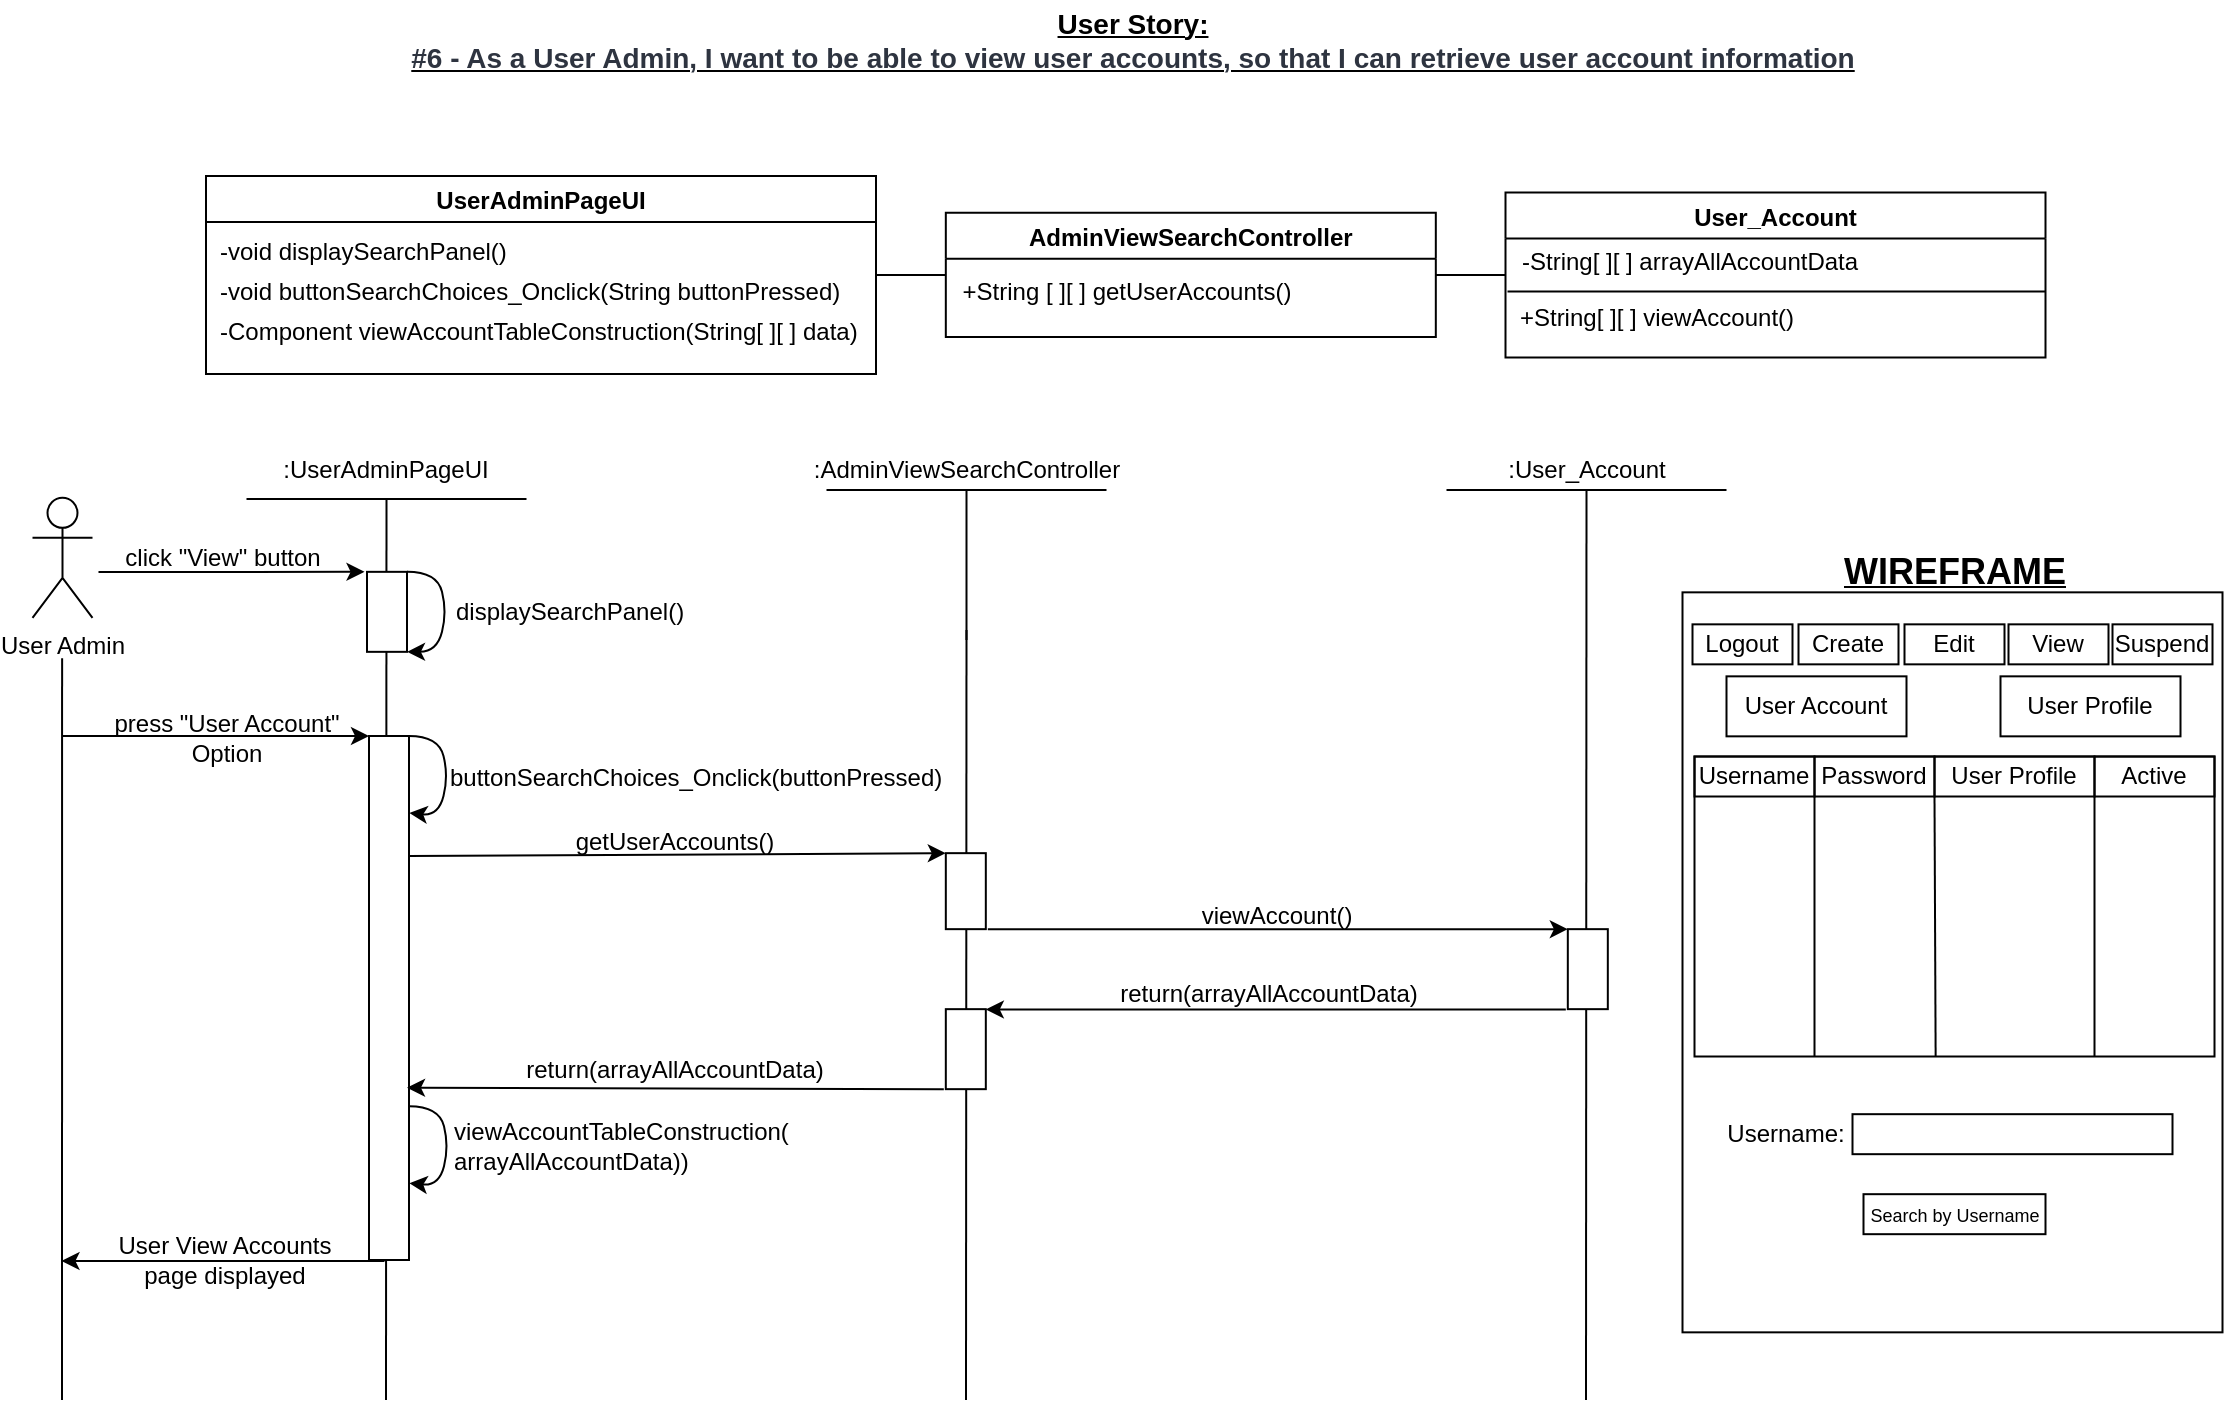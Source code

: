<mxfile version="18.0.4" type="device"><diagram id="1YwtTbQ3Z7pTjlXF4-N0" name="Page-1"><mxGraphModel dx="487" dy="580" grid="1" gridSize="10" guides="1" tooltips="1" connect="1" arrows="1" fold="1" page="1" pageScale="1" pageWidth="1169" pageHeight="827" math="0" shadow="0"><root><mxCell id="0"/><mxCell id="1" parent="0"/><mxCell id="FNsslEbhDlVYFLrhWBJ4-193" value="" style="endArrow=none;html=1;rounded=0;startArrow=none;" parent="1" edge="1"><mxGeometry width="50" height="50" relative="1" as="geometry"><mxPoint x="500" y="710" as="sourcePoint"/><mxPoint x="500.25" y="325" as="targetPoint"/></mxGeometry></mxCell><mxCell id="haLUxBjH6cShnl7Ug6Ql-109" value="" style="rounded=0;whiteSpace=wrap;html=1;" parent="1" vertex="1"><mxGeometry x="858.25" y="306.17" width="270" height="370" as="geometry"/></mxCell><mxCell id="3snV8VC3OuR5L-uNEUc_-36" value="" style="rounded=0;whiteSpace=wrap;html=1;labelBackgroundColor=#FFFFFF;fillColor=none;" parent="1" vertex="1"><mxGeometry x="864.25" y="388.25" width="260" height="150" as="geometry"/></mxCell><mxCell id="haLUxBjH6cShnl7Ug6Ql-2" value="UserAdminPageUI" style="swimlane;" parent="1" vertex="1"><mxGeometry x="120" y="98" width="335" height="99" as="geometry"/></mxCell><mxCell id="haLUxBjH6cShnl7Ug6Ql-16" value="-void displaySearchPanel()" style="text;html=1;align=left;verticalAlign=middle;resizable=0;points=[];autosize=1;strokeColor=none;fillColor=none;" parent="haLUxBjH6cShnl7Ug6Ql-2" vertex="1"><mxGeometry x="5" y="28" width="160" height="20" as="geometry"/></mxCell><mxCell id="FNsslEbhDlVYFLrhWBJ4-34" value="-Component viewAccountTableConstruction(String[ ][ ] data)" style="text;html=1;align=left;verticalAlign=middle;resizable=0;points=[];autosize=1;strokeColor=none;fillColor=none;" parent="haLUxBjH6cShnl7Ug6Ql-2" vertex="1"><mxGeometry x="5" y="68" width="330" height="20" as="geometry"/></mxCell><mxCell id="F18tKvdH8fJfBvkD1JJA-11" value="-void buttonSearchChoices_Onclick(String buttonPressed)" style="text;html=1;align=left;verticalAlign=middle;resizable=0;points=[];autosize=1;strokeColor=none;fillColor=none;" parent="haLUxBjH6cShnl7Ug6Ql-2" vertex="1"><mxGeometry x="5" y="48" width="330" height="20" as="geometry"/></mxCell><mxCell id="haLUxBjH6cShnl7Ug6Ql-3" value="AdminViewSearchController" style="swimlane;" parent="1" vertex="1"><mxGeometry x="489.91" y="116.43" width="245" height="62.13" as="geometry"/></mxCell><mxCell id="FNsslEbhDlVYFLrhWBJ4-176" value="&lt;div style=&quot;text-align: left&quot;&gt;+String [ ][ ] getUserAccounts()&lt;/div&gt;" style="text;html=1;align=center;verticalAlign=middle;resizable=0;points=[];autosize=1;strokeColor=none;fillColor=none;" parent="haLUxBjH6cShnl7Ug6Ql-3" vertex="1"><mxGeometry y="29.57" width="180" height="20" as="geometry"/></mxCell><mxCell id="haLUxBjH6cShnl7Ug6Ql-4" value="User_Account" style="swimlane;" parent="1" vertex="1"><mxGeometry x="769.75" y="106.25" width="270" height="82.5" as="geometry"/></mxCell><mxCell id="haLUxBjH6cShnl7Ug6Ql-23" value="" style="endArrow=none;html=1;rounded=0;" parent="haLUxBjH6cShnl7Ug6Ql-4" edge="1"><mxGeometry width="50" height="50" relative="1" as="geometry"><mxPoint x="1" y="49.5" as="sourcePoint"/><mxPoint x="270" y="49.5" as="targetPoint"/></mxGeometry></mxCell><mxCell id="3snV8VC3OuR5L-uNEUc_-46" value="&lt;div style=&quot;text-align: left&quot;&gt;&lt;span&gt;+String[ ][ ] viewAccount(&lt;/span&gt;&lt;span&gt;)&lt;/span&gt;&lt;/div&gt;" style="text;html=1;align=center;verticalAlign=middle;resizable=0;points=[];autosize=1;strokeColor=none;fillColor=none;" parent="haLUxBjH6cShnl7Ug6Ql-4" vertex="1"><mxGeometry y="52.5" width="150" height="20" as="geometry"/></mxCell><mxCell id="haLUxBjH6cShnl7Ug6Ql-25" value="" style="endArrow=none;html=1;rounded=0;entryX=0;entryY=0.5;entryDx=0;entryDy=0;exitX=1;exitY=0.5;exitDx=0;exitDy=0;" parent="1" source="haLUxBjH6cShnl7Ug6Ql-2" target="haLUxBjH6cShnl7Ug6Ql-3" edge="1"><mxGeometry width="50" height="50" relative="1" as="geometry"><mxPoint x="440" y="146" as="sourcePoint"/><mxPoint x="470" y="146" as="targetPoint"/></mxGeometry></mxCell><mxCell id="haLUxBjH6cShnl7Ug6Ql-26" value="" style="endArrow=none;html=1;rounded=0;entryX=0;entryY=0.5;entryDx=0;entryDy=0;exitX=1;exitY=0.5;exitDx=0;exitDy=0;" parent="1" source="haLUxBjH6cShnl7Ug6Ql-3" target="haLUxBjH6cShnl7Ug6Ql-4" edge="1"><mxGeometry width="50" height="50" relative="1" as="geometry"><mxPoint x="600" y="196" as="sourcePoint"/><mxPoint x="600" y="226" as="targetPoint"/></mxGeometry></mxCell><mxCell id="haLUxBjH6cShnl7Ug6Ql-70" style="edgeStyle=orthogonalEdgeStyle;rounded=0;orthogonalLoop=1;jettySize=auto;html=1;entryX=0;entryY=0;entryDx=0;entryDy=0;" parent="1" edge="1"><mxGeometry relative="1" as="geometry"><mxPoint x="199.25" y="295.92" as="targetPoint"/><Array as="points"><mxPoint x="109.25" y="295.92"/><mxPoint x="109.25" y="295.92"/></Array><mxPoint x="66.25" y="295.957" as="sourcePoint"/></mxGeometry></mxCell><mxCell id="haLUxBjH6cShnl7Ug6Ql-27" value="User Admin" style="shape=umlActor;verticalLabelPosition=bottom;verticalAlign=top;html=1;outlineConnect=0;" parent="1" vertex="1"><mxGeometry x="33.25" y="258.92" width="30" height="60" as="geometry"/></mxCell><mxCell id="haLUxBjH6cShnl7Ug6Ql-29" value=":UserAdminPageUI" style="text;html=1;strokeColor=none;fillColor=none;align=center;verticalAlign=middle;whiteSpace=wrap;rounded=0;" parent="1" vertex="1"><mxGeometry x="180.25" y="230" width="60" height="30" as="geometry"/></mxCell><mxCell id="haLUxBjH6cShnl7Ug6Ql-30" value=":AdminViewSearchController" style="text;html=1;align=center;verticalAlign=middle;resizable=0;points=[];autosize=1;strokeColor=none;fillColor=none;" parent="1" vertex="1"><mxGeometry x="415.25" y="235" width="170" height="20" as="geometry"/></mxCell><mxCell id="haLUxBjH6cShnl7Ug6Ql-31" value=":User_Account" style="text;html=1;align=center;verticalAlign=middle;resizable=0;points=[];autosize=1;strokeColor=none;fillColor=none;" parent="1" vertex="1"><mxGeometry x="765.25" y="235" width="90" height="20" as="geometry"/></mxCell><mxCell id="haLUxBjH6cShnl7Ug6Ql-32" value="" style="endArrow=none;html=1;rounded=0;" parent="1" edge="1"><mxGeometry width="50" height="50" relative="1" as="geometry"><mxPoint x="140.25" y="259.52" as="sourcePoint"/><mxPoint x="280.25" y="259.52" as="targetPoint"/></mxGeometry></mxCell><mxCell id="haLUxBjH6cShnl7Ug6Ql-33" value="" style="endArrow=none;html=1;rounded=0;" parent="1" edge="1"><mxGeometry width="50" height="50" relative="1" as="geometry"><mxPoint x="430.25" y="255" as="sourcePoint"/><mxPoint x="570.25" y="255" as="targetPoint"/></mxGeometry></mxCell><mxCell id="haLUxBjH6cShnl7Ug6Ql-34" value="" style="endArrow=none;html=1;rounded=0;" parent="1" edge="1"><mxGeometry width="50" height="50" relative="1" as="geometry"><mxPoint x="740.25" y="255" as="sourcePoint"/><mxPoint x="880.25" y="255" as="targetPoint"/></mxGeometry></mxCell><mxCell id="haLUxBjH6cShnl7Ug6Ql-57" value="" style="endArrow=none;html=1;rounded=0;entryX=0.5;entryY=0.982;entryDx=0;entryDy=0;entryPerimeter=0;" parent="1" target="haLUxBjH6cShnl7Ug6Ql-31" edge="1"><mxGeometry width="50" height="50" relative="1" as="geometry"><mxPoint x="810" y="710" as="sourcePoint"/><mxPoint x="810.25" y="260" as="targetPoint"/></mxGeometry></mxCell><mxCell id="haLUxBjH6cShnl7Ug6Ql-110" value="Logout" style="rounded=0;whiteSpace=wrap;html=1;" parent="1" vertex="1"><mxGeometry x="863.25" y="322.17" width="50" height="20" as="geometry"/></mxCell><mxCell id="haLUxBjH6cShnl7Ug6Ql-111" value="Create" style="rounded=0;whiteSpace=wrap;html=1;" parent="1" vertex="1"><mxGeometry x="916.25" y="322.17" width="50" height="20" as="geometry"/></mxCell><mxCell id="haLUxBjH6cShnl7Ug6Ql-112" value="Edit&lt;span style=&quot;color: rgba(0 , 0 , 0 , 0) ; font-family: monospace ; font-size: 0px&quot;&gt;%3CmxGraphModel%3E%3Croot%3E%3CmxCell%20id%3D%220%22%2F%3E%3CmxCell%20id%3D%221%22%20parent%3D%220%22%2F%3E%3CmxCell%20id%3D%222%22%20value%3D%22Create%22%20style%3D%22rounded%3D0%3BwhiteSpace%3Dwrap%3Bhtml%3D1%3B%22%20vertex%3D%221%22%20parent%3D%221%22%3E%3CmxGeometry%20x%3D%22966%22%20y%3D%2246%22%20width%3D%2270%22%20height%3D%2220%22%20as%3D%22geometry%22%2F%3E%3C%2FmxCell%3E%3C%2Froot%3E%3C%2FmxGraphModel%3E&lt;/span&gt;" style="rounded=0;whiteSpace=wrap;html=1;" parent="1" vertex="1"><mxGeometry x="969.25" y="322.17" width="50" height="20" as="geometry"/></mxCell><mxCell id="haLUxBjH6cShnl7Ug6Ql-115" value="View" style="rounded=0;whiteSpace=wrap;html=1;" parent="1" vertex="1"><mxGeometry x="1021.25" y="322.17" width="50" height="20" as="geometry"/></mxCell><mxCell id="haLUxBjH6cShnl7Ug6Ql-116" value="Suspend" style="rounded=0;whiteSpace=wrap;html=1;" parent="1" vertex="1"><mxGeometry x="1073.25" y="322.17" width="50" height="20" as="geometry"/></mxCell><mxCell id="haLUxBjH6cShnl7Ug6Ql-123" value="&lt;font style=&quot;font-size: 9px&quot;&gt;Search by Username&lt;/font&gt;" style="rounded=0;whiteSpace=wrap;html=1;" parent="1" vertex="1"><mxGeometry x="948.75" y="607.09" width="91" height="20" as="geometry"/></mxCell><mxCell id="haLUxBjH6cShnl7Ug6Ql-124" value="&lt;b&gt;&lt;u&gt;&lt;font style=&quot;font-size: 18px&quot;&gt;WIREFRAME&lt;/font&gt;&lt;/u&gt;&lt;/b&gt;" style="text;html=1;align=center;verticalAlign=middle;resizable=0;points=[];autosize=1;strokeColor=none;fillColor=none;" parent="1" vertex="1"><mxGeometry x="929.25" y="286.17" width="130" height="20" as="geometry"/></mxCell><mxCell id="wWWZvd4En1-HustH4XMh-6" value="click &quot;View&quot; button" style="text;html=1;align=center;verticalAlign=middle;resizable=0;points=[];autosize=1;strokeColor=none;fillColor=none;" parent="1" vertex="1"><mxGeometry x="72.5" y="278.92" width="110" height="20" as="geometry"/></mxCell><mxCell id="wWWZvd4En1-HustH4XMh-27" value="" style="endArrow=none;html=1;rounded=0;fontSize=17;" parent="1" edge="1"><mxGeometry width="50" height="50" relative="1" as="geometry"><mxPoint x="210" y="710" as="sourcePoint"/><mxPoint x="210.25" y="260" as="targetPoint"/></mxGeometry></mxCell><mxCell id="3snV8VC3OuR5L-uNEUc_-22" value="" style="endArrow=none;html=1;rounded=0;startArrow=none;" parent="1" edge="1"><mxGeometry width="50" height="50" relative="1" as="geometry"><mxPoint x="500.25" y="330" as="sourcePoint"/><mxPoint x="500.25" y="255" as="targetPoint"/></mxGeometry></mxCell><mxCell id="3snV8VC3OuR5L-uNEUc_-37" value="" style="rounded=0;whiteSpace=wrap;html=1;" parent="1" vertex="1"><mxGeometry x="943.25" y="567.09" width="160" height="20" as="geometry"/></mxCell><mxCell id="3snV8VC3OuR5L-uNEUc_-39" value="Username" style="text;html=1;strokeColor=default;fillColor=none;align=center;verticalAlign=middle;whiteSpace=wrap;rounded=0;labelBackgroundColor=#FFFFFF;" parent="1" vertex="1"><mxGeometry x="864.25" y="388.25" width="60" height="20" as="geometry"/></mxCell><mxCell id="3snV8VC3OuR5L-uNEUc_-40" value="Password" style="text;html=1;strokeColor=default;fillColor=none;align=center;verticalAlign=middle;whiteSpace=wrap;rounded=0;labelBackgroundColor=#FFFFFF;" parent="1" vertex="1"><mxGeometry x="924.25" y="388.25" width="60" height="20" as="geometry"/></mxCell><mxCell id="3snV8VC3OuR5L-uNEUc_-41" value="User Profile" style="text;html=1;strokeColor=default;fillColor=none;align=center;verticalAlign=middle;whiteSpace=wrap;rounded=0;labelBackgroundColor=#FFFFFF;" parent="1" vertex="1"><mxGeometry x="984.25" y="388.25" width="80" height="20" as="geometry"/></mxCell><mxCell id="3snV8VC3OuR5L-uNEUc_-42" value="Active" style="text;html=1;strokeColor=default;fillColor=none;align=center;verticalAlign=middle;whiteSpace=wrap;rounded=0;labelBackgroundColor=#FFFFFF;" parent="1" vertex="1"><mxGeometry x="1064.25" y="388.25" width="60" height="20" as="geometry"/></mxCell><mxCell id="3snV8VC3OuR5L-uNEUc_-43" value="" style="endArrow=none;html=1;rounded=0;entryX=0;entryY=1;entryDx=0;entryDy=0;" parent="1" target="3snV8VC3OuR5L-uNEUc_-40" edge="1"><mxGeometry width="50" height="50" relative="1" as="geometry"><mxPoint x="924.25" y="538.25" as="sourcePoint"/><mxPoint x="930.25" y="432.42" as="targetPoint"/></mxGeometry></mxCell><mxCell id="3snV8VC3OuR5L-uNEUc_-44" value="" style="endArrow=none;html=1;rounded=0;entryX=0;entryY=1;entryDx=0;entryDy=0;" parent="1" target="3snV8VC3OuR5L-uNEUc_-41" edge="1"><mxGeometry width="50" height="50" relative="1" as="geometry"><mxPoint x="984.82" y="538.25" as="sourcePoint"/><mxPoint x="984.82" y="408.25" as="targetPoint"/></mxGeometry></mxCell><mxCell id="3snV8VC3OuR5L-uNEUc_-45" value="" style="endArrow=none;html=1;rounded=0;entryX=0;entryY=1;entryDx=0;entryDy=0;" parent="1" edge="1"><mxGeometry width="50" height="50" relative="1" as="geometry"><mxPoint x="1064.25" y="538.25" as="sourcePoint"/><mxPoint x="1064.25" y="408.25" as="targetPoint"/></mxGeometry></mxCell><mxCell id="FNsslEbhDlVYFLrhWBJ4-60" value="" style="endArrow=none;html=1;rounded=0;fontSize=13;" parent="1" edge="1"><mxGeometry width="50" height="50" relative="1" as="geometry"><mxPoint x="48" y="710" as="sourcePoint"/><mxPoint x="48.05" y="339.17" as="targetPoint"/></mxGeometry></mxCell><mxCell id="98zfB2eJdDseKoe4v_kd-3" value="" style="curved=1;endArrow=classic;html=1;rounded=0;entryX=1;entryY=1;entryDx=0;entryDy=0;exitX=1;exitY=0;exitDx=0;exitDy=0;" parent="1" source="98zfB2eJdDseKoe4v_kd-4" target="98zfB2eJdDseKoe4v_kd-4" edge="1"><mxGeometry width="50" height="50" relative="1" as="geometry"><mxPoint x="215.5" y="355.92" as="sourcePoint"/><mxPoint x="265.5" y="305.92" as="targetPoint"/><Array as="points"><mxPoint x="235.5" y="295.92"/><mxPoint x="240.5" y="315.92"/><mxPoint x="235.5" y="335.92"/></Array></mxGeometry></mxCell><mxCell id="98zfB2eJdDseKoe4v_kd-4" value="" style="rounded=0;whiteSpace=wrap;html=1;" parent="1" vertex="1"><mxGeometry x="200.5" y="295.92" width="20" height="40" as="geometry"/></mxCell><mxCell id="98zfB2eJdDseKoe4v_kd-5" value="displaySearchPanel()" style="text;html=1;align=left;verticalAlign=middle;resizable=0;points=[];autosize=1;strokeColor=none;fillColor=none;" parent="1" vertex="1"><mxGeometry x="242.5" y="305.92" width="130" height="20" as="geometry"/></mxCell><mxCell id="98zfB2eJdDseKoe4v_kd-6" value="&lt;b&gt;&lt;u&gt;&lt;font style=&quot;font-size: 14px&quot;&gt;User Story:&lt;/font&gt;&lt;br&gt;&lt;span style=&quot;color: rgb(46 , 52 , 64) ; font-family: , &amp;#34;arial&amp;#34; , &amp;#34;helvetica&amp;#34; , sans-serif ; font-size: 14px ; background-color: rgb(255 , 255 , 255)&quot;&gt;#6 - As a User Admin, I want to be able to view user accounts, so that I can retrieve user account information&lt;/span&gt;&lt;br&gt;&lt;/u&gt;&lt;/b&gt;" style="text;html=1;align=center;verticalAlign=middle;resizable=0;points=[];autosize=1;strokeColor=none;fillColor=none;" parent="1" vertex="1"><mxGeometry x="213" y="10" width="740" height="40" as="geometry"/></mxCell><mxCell id="F18tKvdH8fJfBvkD1JJA-1" value="User Account" style="rounded=0;whiteSpace=wrap;html=1;" parent="1" vertex="1"><mxGeometry x="880.25" y="348.17" width="90" height="30" as="geometry"/></mxCell><mxCell id="F18tKvdH8fJfBvkD1JJA-2" value="User Profile" style="rounded=0;whiteSpace=wrap;html=1;" parent="1" vertex="1"><mxGeometry x="1017.25" y="348.17" width="90" height="30" as="geometry"/></mxCell><mxCell id="F18tKvdH8fJfBvkD1JJA-3" value="Username:" style="text;html=1;strokeColor=none;fillColor=none;align=center;verticalAlign=middle;whiteSpace=wrap;rounded=0;" parent="1" vertex="1"><mxGeometry x="880.25" y="562.09" width="60" height="30" as="geometry"/></mxCell><mxCell id="F18tKvdH8fJfBvkD1JJA-4" value="viewAccountTableConstruction(&lt;br&gt;arrayAllAccountData))" style="text;html=1;align=left;verticalAlign=middle;resizable=0;points=[];autosize=1;strokeColor=none;fillColor=none;" parent="1" vertex="1"><mxGeometry x="241.5" y="568.08" width="180" height="30" as="geometry"/></mxCell><mxCell id="F18tKvdH8fJfBvkD1JJA-5" style="edgeStyle=orthogonalEdgeStyle;rounded=0;orthogonalLoop=1;jettySize=auto;html=1;entryX=0;entryY=0;entryDx=0;entryDy=0;" parent="1" target="F18tKvdH8fJfBvkD1JJA-8" edge="1"><mxGeometry relative="1" as="geometry"><mxPoint x="200.25" y="379" as="targetPoint"/><Array as="points"><mxPoint x="163.25" y="378"/><mxPoint x="163.25" y="378"/></Array><mxPoint x="48.25" y="378" as="sourcePoint"/></mxGeometry></mxCell><mxCell id="F18tKvdH8fJfBvkD1JJA-6" value="press &quot;User Account&quot;&lt;br&gt;Option" style="text;html=1;align=center;verticalAlign=middle;resizable=0;points=[];autosize=1;strokeColor=none;fillColor=none;" parent="1" vertex="1"><mxGeometry x="65.25" y="364" width="130" height="30" as="geometry"/></mxCell><mxCell id="F18tKvdH8fJfBvkD1JJA-7" value="" style="curved=1;endArrow=classic;html=1;rounded=0;entryX=1.01;entryY=0.147;entryDx=0;entryDy=0;exitX=1;exitY=0;exitDx=0;exitDy=0;entryPerimeter=0;" parent="1" source="F18tKvdH8fJfBvkD1JJA-8" target="F18tKvdH8fJfBvkD1JJA-8" edge="1"><mxGeometry width="50" height="50" relative="1" as="geometry"><mxPoint x="216.25" y="438" as="sourcePoint"/><mxPoint x="266.25" y="388" as="targetPoint"/><Array as="points"><mxPoint x="236.25" y="378"/><mxPoint x="241.25" y="398"/><mxPoint x="236.25" y="418"/></Array></mxGeometry></mxCell><mxCell id="F18tKvdH8fJfBvkD1JJA-8" value="" style="rounded=0;whiteSpace=wrap;html=1;" parent="1" vertex="1"><mxGeometry x="201.5" y="378" width="20" height="262" as="geometry"/></mxCell><mxCell id="F18tKvdH8fJfBvkD1JJA-9" value="" style="curved=1;endArrow=classic;html=1;rounded=0;entryX=1.01;entryY=0.147;entryDx=0;entryDy=0;exitX=1;exitY=0;exitDx=0;exitDy=0;entryPerimeter=0;" parent="1" edge="1"><mxGeometry width="50" height="50" relative="1" as="geometry"><mxPoint x="221.5" y="563.08" as="sourcePoint"/><mxPoint x="221.7" y="601.594" as="targetPoint"/><Array as="points"><mxPoint x="236.5" y="563.08"/><mxPoint x="241.5" y="583.08"/><mxPoint x="236.5" y="603.08"/></Array></mxGeometry></mxCell><mxCell id="F18tKvdH8fJfBvkD1JJA-10" value="buttonSearchChoices_Onclick(buttonPressed)" style="text;html=1;align=left;verticalAlign=middle;resizable=0;points=[];autosize=1;strokeColor=none;fillColor=none;" parent="1" vertex="1"><mxGeometry x="240.25" y="389.08" width="260" height="20" as="geometry"/></mxCell><mxCell id="F18tKvdH8fJfBvkD1JJA-12" value="" style="endArrow=classic;html=1;rounded=0;entryX=0;entryY=0;entryDx=0;entryDy=0;exitX=1.015;exitY=0.391;exitDx=0;exitDy=0;exitPerimeter=0;" parent="1" target="F18tKvdH8fJfBvkD1JJA-14" edge="1"><mxGeometry width="50" height="50" relative="1" as="geometry"><mxPoint x="221.46" y="438.022" as="sourcePoint"/><mxPoint x="488.16" y="410.41" as="targetPoint"/></mxGeometry></mxCell><mxCell id="F18tKvdH8fJfBvkD1JJA-13" value="getUserAccounts()" style="text;html=1;align=center;verticalAlign=middle;resizable=0;points=[];autosize=1;strokeColor=none;fillColor=none;" parent="1" vertex="1"><mxGeometry x="298.91" y="420.58" width="110" height="20" as="geometry"/></mxCell><mxCell id="F18tKvdH8fJfBvkD1JJA-14" value="" style="rounded=0;whiteSpace=wrap;html=1;" parent="1" vertex="1"><mxGeometry x="489.91" y="436.58" width="20" height="38" as="geometry"/></mxCell><mxCell id="F18tKvdH8fJfBvkD1JJA-15" value="" style="endArrow=classic;html=1;rounded=0;exitX=0;exitY=1;exitDx=0;exitDy=0;entryX=0.967;entryY=0.833;entryDx=0;entryDy=0;entryPerimeter=0;" parent="1" edge="1"><mxGeometry width="50" height="50" relative="1" as="geometry"><mxPoint x="488.91" y="554.58" as="sourcePoint"/><mxPoint x="220.5" y="553.826" as="targetPoint"/></mxGeometry></mxCell><mxCell id="F18tKvdH8fJfBvkD1JJA-16" value="&lt;div style=&quot;text-align: left&quot;&gt;&lt;/div&gt;&lt;span style=&quot;text-align: left&quot;&gt;return(arrayAllAccountData&lt;/span&gt;&lt;span style=&quot;text-align: left&quot;&gt;)&lt;/span&gt;&lt;span style=&quot;text-align: left&quot;&gt;&lt;br&gt;&lt;/span&gt;" style="text;html=1;align=center;verticalAlign=middle;resizable=0;points=[];autosize=1;strokeColor=none;fillColor=none;" parent="1" vertex="1"><mxGeometry x="273.91" y="534.58" width="160" height="20" as="geometry"/></mxCell><mxCell id="F18tKvdH8fJfBvkD1JJA-17" value="" style="endArrow=classic;html=1;rounded=0;entryX=0;entryY=0;entryDx=0;entryDy=0;" parent="1" edge="1"><mxGeometry width="50" height="50" relative="1" as="geometry"><mxPoint x="510.91" y="474.58" as="sourcePoint"/><mxPoint x="800.91" y="474.58" as="targetPoint"/></mxGeometry></mxCell><mxCell id="F18tKvdH8fJfBvkD1JJA-18" value="viewAccount()" style="text;html=1;align=center;verticalAlign=middle;resizable=0;points=[];autosize=1;strokeColor=none;fillColor=none;" parent="1" vertex="1"><mxGeometry x="609.91" y="457.58" width="90" height="20" as="geometry"/></mxCell><mxCell id="F18tKvdH8fJfBvkD1JJA-19" value="" style="rounded=0;whiteSpace=wrap;html=1;" parent="1" vertex="1"><mxGeometry x="800.91" y="474.58" width="20" height="40" as="geometry"/></mxCell><mxCell id="F18tKvdH8fJfBvkD1JJA-20" value="" style="endArrow=classic;html=1;rounded=0;exitX=0;exitY=1;exitDx=0;exitDy=0;entryX=1;entryY=0;entryDx=0;entryDy=0;" parent="1" edge="1"><mxGeometry width="50" height="50" relative="1" as="geometry"><mxPoint x="799.91" y="514.75" as="sourcePoint"/><mxPoint x="509.91" y="514.75" as="targetPoint"/></mxGeometry></mxCell><mxCell id="F18tKvdH8fJfBvkD1JJA-21" value="return(&lt;span style=&quot;text-align: left&quot;&gt;arrayAllAccountData&lt;/span&gt;)" style="text;html=1;align=center;verticalAlign=middle;resizable=0;points=[];autosize=1;strokeColor=none;fillColor=none;" parent="1" vertex="1"><mxGeometry x="570.91" y="496.58" width="160" height="20" as="geometry"/></mxCell><mxCell id="F18tKvdH8fJfBvkD1JJA-22" value="" style="rounded=0;whiteSpace=wrap;html=1;" parent="1" vertex="1"><mxGeometry x="489.91" y="514.58" width="20" height="40" as="geometry"/></mxCell><mxCell id="F18tKvdH8fJfBvkD1JJA-23" style="edgeStyle=orthogonalEdgeStyle;rounded=0;orthogonalLoop=1;jettySize=auto;html=1;" parent="1" edge="1"><mxGeometry relative="1" as="geometry"><mxPoint x="47.75" y="640.5" as="targetPoint"/><mxPoint x="209.25" y="640.5" as="sourcePoint"/><Array as="points"><mxPoint x="189.59" y="640.59"/><mxPoint x="189.59" y="640.59"/></Array></mxGeometry></mxCell><mxCell id="F18tKvdH8fJfBvkD1JJA-24" value="User View Accounts&lt;br&gt;page displayed" style="text;html=1;align=center;verticalAlign=middle;resizable=0;points=[];autosize=1;strokeColor=none;fillColor=none;" parent="1" vertex="1"><mxGeometry x="68.59" y="624.5" width="120" height="30" as="geometry"/></mxCell><mxCell id="haLUxBjH6cShnl7Ug6Ql-20" value="-String[ ][ ] arrayAllAccountData" style="text;html=1;align=left;verticalAlign=middle;resizable=0;points=[];autosize=1;strokeColor=none;fillColor=none;" parent="1" vertex="1"><mxGeometry x="775.75" y="131.25" width="180" height="20" as="geometry"/></mxCell></root></mxGraphModel></diagram></mxfile>